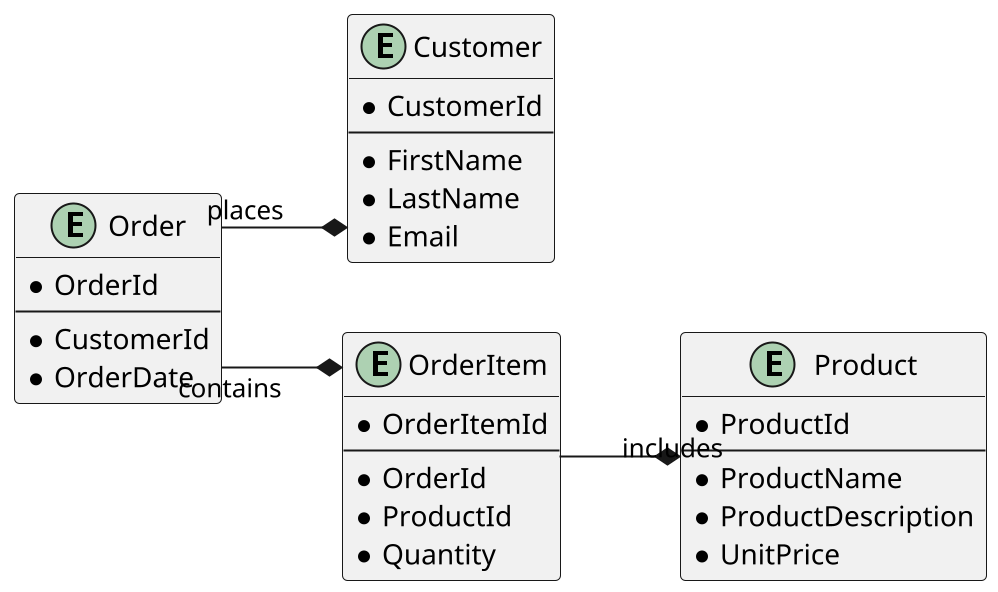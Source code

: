 @startuml

scale 2
left to right direction
skinparam linetype ortho

entity Order {
  * OrderId
  --
  *CustomerId
  *OrderDate
}

entity Customer {
  * CustomerId
  --
  *FirstName
  *LastName
  *Email
}

entity Product {
  * ProductId
  --
  *ProductName
  *ProductDescription
  *UnitPrice
}

entity OrderItem {
  * OrderItemId
  --
  *OrderId
  *ProductId
  *Quantity
}

Order --* Customer : places
Order --* OrderItem : contains
OrderItem --* Product : includes
@enduml
